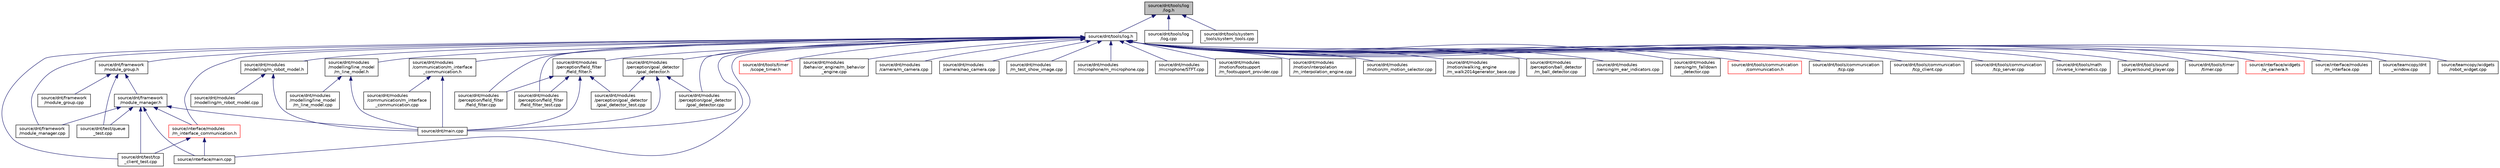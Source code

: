 digraph "source/dnt/tools/log/log.h"
{
  edge [fontname="Helvetica",fontsize="10",labelfontname="Helvetica",labelfontsize="10"];
  node [fontname="Helvetica",fontsize="10",shape=record];
  Node7 [label="source/dnt/tools/log\l/log.h",height=0.2,width=0.4,color="black", fillcolor="grey75", style="filled", fontcolor="black"];
  Node7 -> Node8 [dir="back",color="midnightblue",fontsize="10",style="solid",fontname="Helvetica"];
  Node8 [label="source/dnt/tools/log.h",height=0.2,width=0.4,color="black", fillcolor="white", style="filled",URL="$log_8h.html"];
  Node8 -> Node9 [dir="back",color="midnightblue",fontsize="10",style="solid",fontname="Helvetica"];
  Node9 [label="source/dnt/framework\l/module_group.h",height=0.2,width=0.4,color="black", fillcolor="white", style="filled",URL="$module__group_8h.html"];
  Node9 -> Node10 [dir="back",color="midnightblue",fontsize="10",style="solid",fontname="Helvetica"];
  Node10 [label="source/dnt/framework\l/module_group.cpp",height=0.2,width=0.4,color="black", fillcolor="white", style="filled",URL="$module__group_8cpp.html"];
  Node9 -> Node11 [dir="back",color="midnightblue",fontsize="10",style="solid",fontname="Helvetica"];
  Node11 [label="source/dnt/framework\l/module_manager.h",height=0.2,width=0.4,color="black", fillcolor="white", style="filled",URL="$module__manager_8h.html"];
  Node11 -> Node12 [dir="back",color="midnightblue",fontsize="10",style="solid",fontname="Helvetica"];
  Node12 [label="source/dnt/framework\l/module_manager.cpp",height=0.2,width=0.4,color="black", fillcolor="white", style="filled",URL="$module__manager_8cpp.html"];
  Node11 -> Node13 [dir="back",color="midnightblue",fontsize="10",style="solid",fontname="Helvetica"];
  Node13 [label="source/dnt/main.cpp",height=0.2,width=0.4,color="black", fillcolor="white", style="filled",URL="$dnt_2main_8cpp.html"];
  Node11 -> Node14 [dir="back",color="midnightblue",fontsize="10",style="solid",fontname="Helvetica"];
  Node14 [label="source/dnt/test/queue\l_test.cpp",height=0.2,width=0.4,color="black", fillcolor="white", style="filled",URL="$queue__test_8cpp.html"];
  Node11 -> Node15 [dir="back",color="midnightblue",fontsize="10",style="solid",fontname="Helvetica"];
  Node15 [label="source/dnt/test/tcp\l_client_test.cpp",height=0.2,width=0.4,color="black", fillcolor="white", style="filled",URL="$tcp__client__test_8cpp.html"];
  Node11 -> Node16 [dir="back",color="midnightblue",fontsize="10",style="solid",fontname="Helvetica"];
  Node16 [label="source/interface/main.cpp",height=0.2,width=0.4,color="black", fillcolor="white", style="filled",URL="$interface_2main_8cpp.html"];
  Node11 -> Node17 [dir="back",color="midnightblue",fontsize="10",style="solid",fontname="Helvetica"];
  Node17 [label="source/interface/modules\l/m_interface_communication.h",height=0.2,width=0.4,color="red", fillcolor="white", style="filled",URL="$interface_2modules_2m__interface__communication_8h.html"];
  Node17 -> Node15 [dir="back",color="midnightblue",fontsize="10",style="solid",fontname="Helvetica"];
  Node17 -> Node16 [dir="back",color="midnightblue",fontsize="10",style="solid",fontname="Helvetica"];
  Node9 -> Node14 [dir="back",color="midnightblue",fontsize="10",style="solid",fontname="Helvetica"];
  Node8 -> Node12 [dir="back",color="midnightblue",fontsize="10",style="solid",fontname="Helvetica"];
  Node8 -> Node19 [dir="back",color="midnightblue",fontsize="10",style="solid",fontname="Helvetica"];
  Node19 [label="source/dnt/modules\l/communication/m_interface\l_communication.h",height=0.2,width=0.4,color="black", fillcolor="white", style="filled",URL="$dnt_2modules_2communication_2m__interface__communication_8h.html"];
  Node19 -> Node13 [dir="back",color="midnightblue",fontsize="10",style="solid",fontname="Helvetica"];
  Node19 -> Node20 [dir="back",color="midnightblue",fontsize="10",style="solid",fontname="Helvetica"];
  Node20 [label="source/dnt/modules\l/communication/m_interface\l_communication.cpp",height=0.2,width=0.4,color="black", fillcolor="white", style="filled",URL="$dnt_2modules_2communication_2m__interface__communication_8cpp.html"];
  Node8 -> Node21 [dir="back",color="midnightblue",fontsize="10",style="solid",fontname="Helvetica"];
  Node21 [label="source/dnt/modules\l/modelling/m_robot_model.h",height=0.2,width=0.4,color="black", fillcolor="white", style="filled",URL="$m__robot__model_8h.html"];
  Node21 -> Node13 [dir="back",color="midnightblue",fontsize="10",style="solid",fontname="Helvetica"];
  Node21 -> Node22 [dir="back",color="midnightblue",fontsize="10",style="solid",fontname="Helvetica"];
  Node22 [label="source/dnt/modules\l/modelling/m_robot_model.cpp",height=0.2,width=0.4,color="black", fillcolor="white", style="filled",URL="$m__robot__model_8cpp.html"];
  Node8 -> Node23 [dir="back",color="midnightblue",fontsize="10",style="solid",fontname="Helvetica"];
  Node23 [label="source/dnt/modules\l/modelling/line_model\l/m_line_model.h",height=0.2,width=0.4,color="black", fillcolor="white", style="filled",URL="$m__line__model_8h.html"];
  Node23 -> Node13 [dir="back",color="midnightblue",fontsize="10",style="solid",fontname="Helvetica"];
  Node23 -> Node24 [dir="back",color="midnightblue",fontsize="10",style="solid",fontname="Helvetica"];
  Node24 [label="source/dnt/modules\l/modelling/line_model\l/m_line_model.cpp",height=0.2,width=0.4,color="black", fillcolor="white", style="filled",URL="$m__line__model_8cpp.html"];
  Node8 -> Node25 [dir="back",color="midnightblue",fontsize="10",style="solid",fontname="Helvetica"];
  Node25 [label="source/dnt/modules\l/perception/field_filter\l/field_filter.h",height=0.2,width=0.4,color="black", fillcolor="white", style="filled",URL="$field__filter_8h.html"];
  Node25 -> Node13 [dir="back",color="midnightblue",fontsize="10",style="solid",fontname="Helvetica"];
  Node25 -> Node26 [dir="back",color="midnightblue",fontsize="10",style="solid",fontname="Helvetica"];
  Node26 [label="source/dnt/modules\l/perception/field_filter\l/field_filter.cpp",height=0.2,width=0.4,color="black", fillcolor="white", style="filled",URL="$field__filter_8cpp.html"];
  Node25 -> Node27 [dir="back",color="midnightblue",fontsize="10",style="solid",fontname="Helvetica"];
  Node27 [label="source/dnt/modules\l/perception/field_filter\l/field_filter_test.cpp",height=0.2,width=0.4,color="black", fillcolor="white", style="filled",URL="$field__filter__test_8cpp.html"];
  Node25 -> Node28 [dir="back",color="midnightblue",fontsize="10",style="solid",fontname="Helvetica"];
  Node28 [label="source/dnt/modules\l/perception/goal_detector\l/goal_detector_test.cpp",height=0.2,width=0.4,color="black", fillcolor="white", style="filled",URL="$goal__detector__test_8cpp.html"];
  Node8 -> Node29 [dir="back",color="midnightblue",fontsize="10",style="solid",fontname="Helvetica"];
  Node29 [label="source/dnt/modules\l/perception/goal_detector\l/goal_detector.h",height=0.2,width=0.4,color="black", fillcolor="white", style="filled",URL="$goal__detector_8h.html"];
  Node29 -> Node13 [dir="back",color="midnightblue",fontsize="10",style="solid",fontname="Helvetica"];
  Node29 -> Node30 [dir="back",color="midnightblue",fontsize="10",style="solid",fontname="Helvetica"];
  Node30 [label="source/dnt/modules\l/perception/goal_detector\l/goal_detector.cpp",height=0.2,width=0.4,color="black", fillcolor="white", style="filled",URL="$goal__detector_8cpp.html"];
  Node29 -> Node28 [dir="back",color="midnightblue",fontsize="10",style="solid",fontname="Helvetica"];
  Node8 -> Node13 [dir="back",color="midnightblue",fontsize="10",style="solid",fontname="Helvetica"];
  Node8 -> Node31 [dir="back",color="midnightblue",fontsize="10",style="solid",fontname="Helvetica"];
  Node31 [label="source/dnt/tools/timer\l/scope_timer.h",height=0.2,width=0.4,color="red", fillcolor="white", style="filled",URL="$scope__timer_8h.html"];
  Node8 -> Node36 [dir="back",color="midnightblue",fontsize="10",style="solid",fontname="Helvetica"];
  Node36 [label="source/dnt/modules\l/behavior_engine/m_behavior\l_engine.cpp",height=0.2,width=0.4,color="black", fillcolor="white", style="filled",URL="$m__behavior__engine_8cpp.html"];
  Node8 -> Node37 [dir="back",color="midnightblue",fontsize="10",style="solid",fontname="Helvetica"];
  Node37 [label="source/dnt/modules\l/camera/m_camera.cpp",height=0.2,width=0.4,color="black", fillcolor="white", style="filled",URL="$m__camera_8cpp.html"];
  Node8 -> Node38 [dir="back",color="midnightblue",fontsize="10",style="solid",fontname="Helvetica"];
  Node38 [label="source/dnt/modules\l/camera/nao_camera.cpp",height=0.2,width=0.4,color="black", fillcolor="white", style="filled",URL="$nao__camera_8cpp.html"];
  Node8 -> Node39 [dir="back",color="midnightblue",fontsize="10",style="solid",fontname="Helvetica"];
  Node39 [label="source/dnt/modules\l/m_test_show_image.cpp",height=0.2,width=0.4,color="black", fillcolor="white", style="filled",URL="$m__test__show__image_8cpp.html"];
  Node8 -> Node40 [dir="back",color="midnightblue",fontsize="10",style="solid",fontname="Helvetica"];
  Node40 [label="source/dnt/modules\l/microphone/m_microphone.cpp",height=0.2,width=0.4,color="black", fillcolor="white", style="filled",URL="$m__microphone_8cpp.html"];
  Node8 -> Node41 [dir="back",color="midnightblue",fontsize="10",style="solid",fontname="Helvetica"];
  Node41 [label="source/dnt/modules\l/microphone/STFT.cpp",height=0.2,width=0.4,color="black", fillcolor="white", style="filled",URL="$STFT_8cpp.html"];
  Node8 -> Node42 [dir="back",color="midnightblue",fontsize="10",style="solid",fontname="Helvetica"];
  Node42 [label="source/dnt/modules\l/motion/footsupport\l/m_footsupport_provider.cpp",height=0.2,width=0.4,color="black", fillcolor="white", style="filled",URL="$m__footsupport__provider_8cpp.html"];
  Node8 -> Node43 [dir="back",color="midnightblue",fontsize="10",style="solid",fontname="Helvetica"];
  Node43 [label="source/dnt/modules\l/motion/interpolation\l/m_interpolation_engine.cpp",height=0.2,width=0.4,color="black", fillcolor="white", style="filled",URL="$m__interpolation__engine_8cpp.html"];
  Node8 -> Node44 [dir="back",color="midnightblue",fontsize="10",style="solid",fontname="Helvetica"];
  Node44 [label="source/dnt/modules\l/motion/m_motion_selector.cpp",height=0.2,width=0.4,color="black", fillcolor="white", style="filled",URL="$m__motion__selector_8cpp.html"];
  Node8 -> Node34 [dir="back",color="midnightblue",fontsize="10",style="solid",fontname="Helvetica"];
  Node34 [label="source/dnt/modules\l/motion/walking_engine\l/m_walk2014generator_base.cpp",height=0.2,width=0.4,color="black", fillcolor="white", style="filled",URL="$m__walk2014generator__base_8cpp.html"];
  Node8 -> Node35 [dir="back",color="midnightblue",fontsize="10",style="solid",fontname="Helvetica"];
  Node35 [label="source/dnt/modules\l/perception/ball_detector\l/m_ball_detector.cpp",height=0.2,width=0.4,color="black", fillcolor="white", style="filled",URL="$m__ball__detector_8cpp.html"];
  Node8 -> Node26 [dir="back",color="midnightblue",fontsize="10",style="solid",fontname="Helvetica"];
  Node8 -> Node27 [dir="back",color="midnightblue",fontsize="10",style="solid",fontname="Helvetica"];
  Node8 -> Node30 [dir="back",color="midnightblue",fontsize="10",style="solid",fontname="Helvetica"];
  Node8 -> Node45 [dir="back",color="midnightblue",fontsize="10",style="solid",fontname="Helvetica"];
  Node45 [label="source/dnt/modules\l/sensing/m_ear_indicators.cpp",height=0.2,width=0.4,color="black", fillcolor="white", style="filled",URL="$m__ear__indicators_8cpp.html"];
  Node8 -> Node46 [dir="back",color="midnightblue",fontsize="10",style="solid",fontname="Helvetica"];
  Node46 [label="source/dnt/modules\l/sensing/m_falldown\l_detector.cpp",height=0.2,width=0.4,color="black", fillcolor="white", style="filled",URL="$m__falldown__detector_8cpp.html",tooltip="Detect whether the robot has fallen over. "];
  Node8 -> Node15 [dir="back",color="midnightblue",fontsize="10",style="solid",fontname="Helvetica"];
  Node8 -> Node47 [dir="back",color="midnightblue",fontsize="10",style="solid",fontname="Helvetica"];
  Node47 [label="source/dnt/tools/communication\l/communication.h",height=0.2,width=0.4,color="red", fillcolor="white", style="filled",URL="$communication_2communication_8h.html"];
  Node8 -> Node49 [dir="back",color="midnightblue",fontsize="10",style="solid",fontname="Helvetica"];
  Node49 [label="source/dnt/tools/communication\l/tcp.cpp",height=0.2,width=0.4,color="black", fillcolor="white", style="filled",URL="$tcp_8cpp.html"];
  Node8 -> Node51 [dir="back",color="midnightblue",fontsize="10",style="solid",fontname="Helvetica"];
  Node51 [label="source/dnt/tools/communication\l/tcp_client.cpp",height=0.2,width=0.4,color="black", fillcolor="white", style="filled",URL="$tcp__client_8cpp.html"];
  Node8 -> Node54 [dir="back",color="midnightblue",fontsize="10",style="solid",fontname="Helvetica"];
  Node54 [label="source/dnt/tools/communication\l/tcp_server.cpp",height=0.2,width=0.4,color="black", fillcolor="white", style="filled",URL="$tcp__server_8cpp.html"];
  Node8 -> Node55 [dir="back",color="midnightblue",fontsize="10",style="solid",fontname="Helvetica"];
  Node55 [label="source/dnt/tools/math\l/inverse_kinematics.cpp",height=0.2,width=0.4,color="black", fillcolor="white", style="filled",URL="$inverse__kinematics_8cpp.html"];
  Node8 -> Node56 [dir="back",color="midnightblue",fontsize="10",style="solid",fontname="Helvetica"];
  Node56 [label="source/dnt/tools/sound\l_player/sound_player.cpp",height=0.2,width=0.4,color="black", fillcolor="white", style="filled",URL="$sound__player_8cpp.html"];
  Node8 -> Node57 [dir="back",color="midnightblue",fontsize="10",style="solid",fontname="Helvetica"];
  Node57 [label="source/dnt/tools/timer\l/timer.cpp",height=0.2,width=0.4,color="black", fillcolor="white", style="filled",URL="$timer_8cpp.html"];
  Node8 -> Node58 [dir="back",color="midnightblue",fontsize="10",style="solid",fontname="Helvetica"];
  Node58 [label="source/interface/widgets\l/w_camera.h",height=0.2,width=0.4,color="red", fillcolor="white", style="filled",URL="$w__camera_8h.html"];
  Node8 -> Node16 [dir="back",color="midnightblue",fontsize="10",style="solid",fontname="Helvetica"];
  Node8 -> Node17 [dir="back",color="midnightblue",fontsize="10",style="solid",fontname="Helvetica"];
  Node8 -> Node63 [dir="back",color="midnightblue",fontsize="10",style="solid",fontname="Helvetica"];
  Node63 [label="source/interface/modules\l/m_interface.cpp",height=0.2,width=0.4,color="black", fillcolor="white", style="filled",URL="$m__interface_8cpp.html"];
  Node8 -> Node64 [dir="back",color="midnightblue",fontsize="10",style="solid",fontname="Helvetica"];
  Node64 [label="source/teamcopy/dnt\l_window.cpp",height=0.2,width=0.4,color="black", fillcolor="white", style="filled",URL="$dnt__window_8cpp.html"];
  Node8 -> Node65 [dir="back",color="midnightblue",fontsize="10",style="solid",fontname="Helvetica"];
  Node65 [label="source/teamcopy/widgets\l/robot_widget.cpp",height=0.2,width=0.4,color="black", fillcolor="white", style="filled",URL="$robot__widget_8cpp.html"];
  Node7 -> Node66 [dir="back",color="midnightblue",fontsize="10",style="solid",fontname="Helvetica"];
  Node66 [label="source/dnt/tools/log\l/log.cpp",height=0.2,width=0.4,color="black", fillcolor="white", style="filled",URL="$log_8cpp.html"];
  Node7 -> Node67 [dir="back",color="midnightblue",fontsize="10",style="solid",fontname="Helvetica"];
  Node67 [label="source/dnt/tools/system\l_tools/system_tools.cpp",height=0.2,width=0.4,color="black", fillcolor="white", style="filled",URL="$system__tools_8cpp.html"];
}
